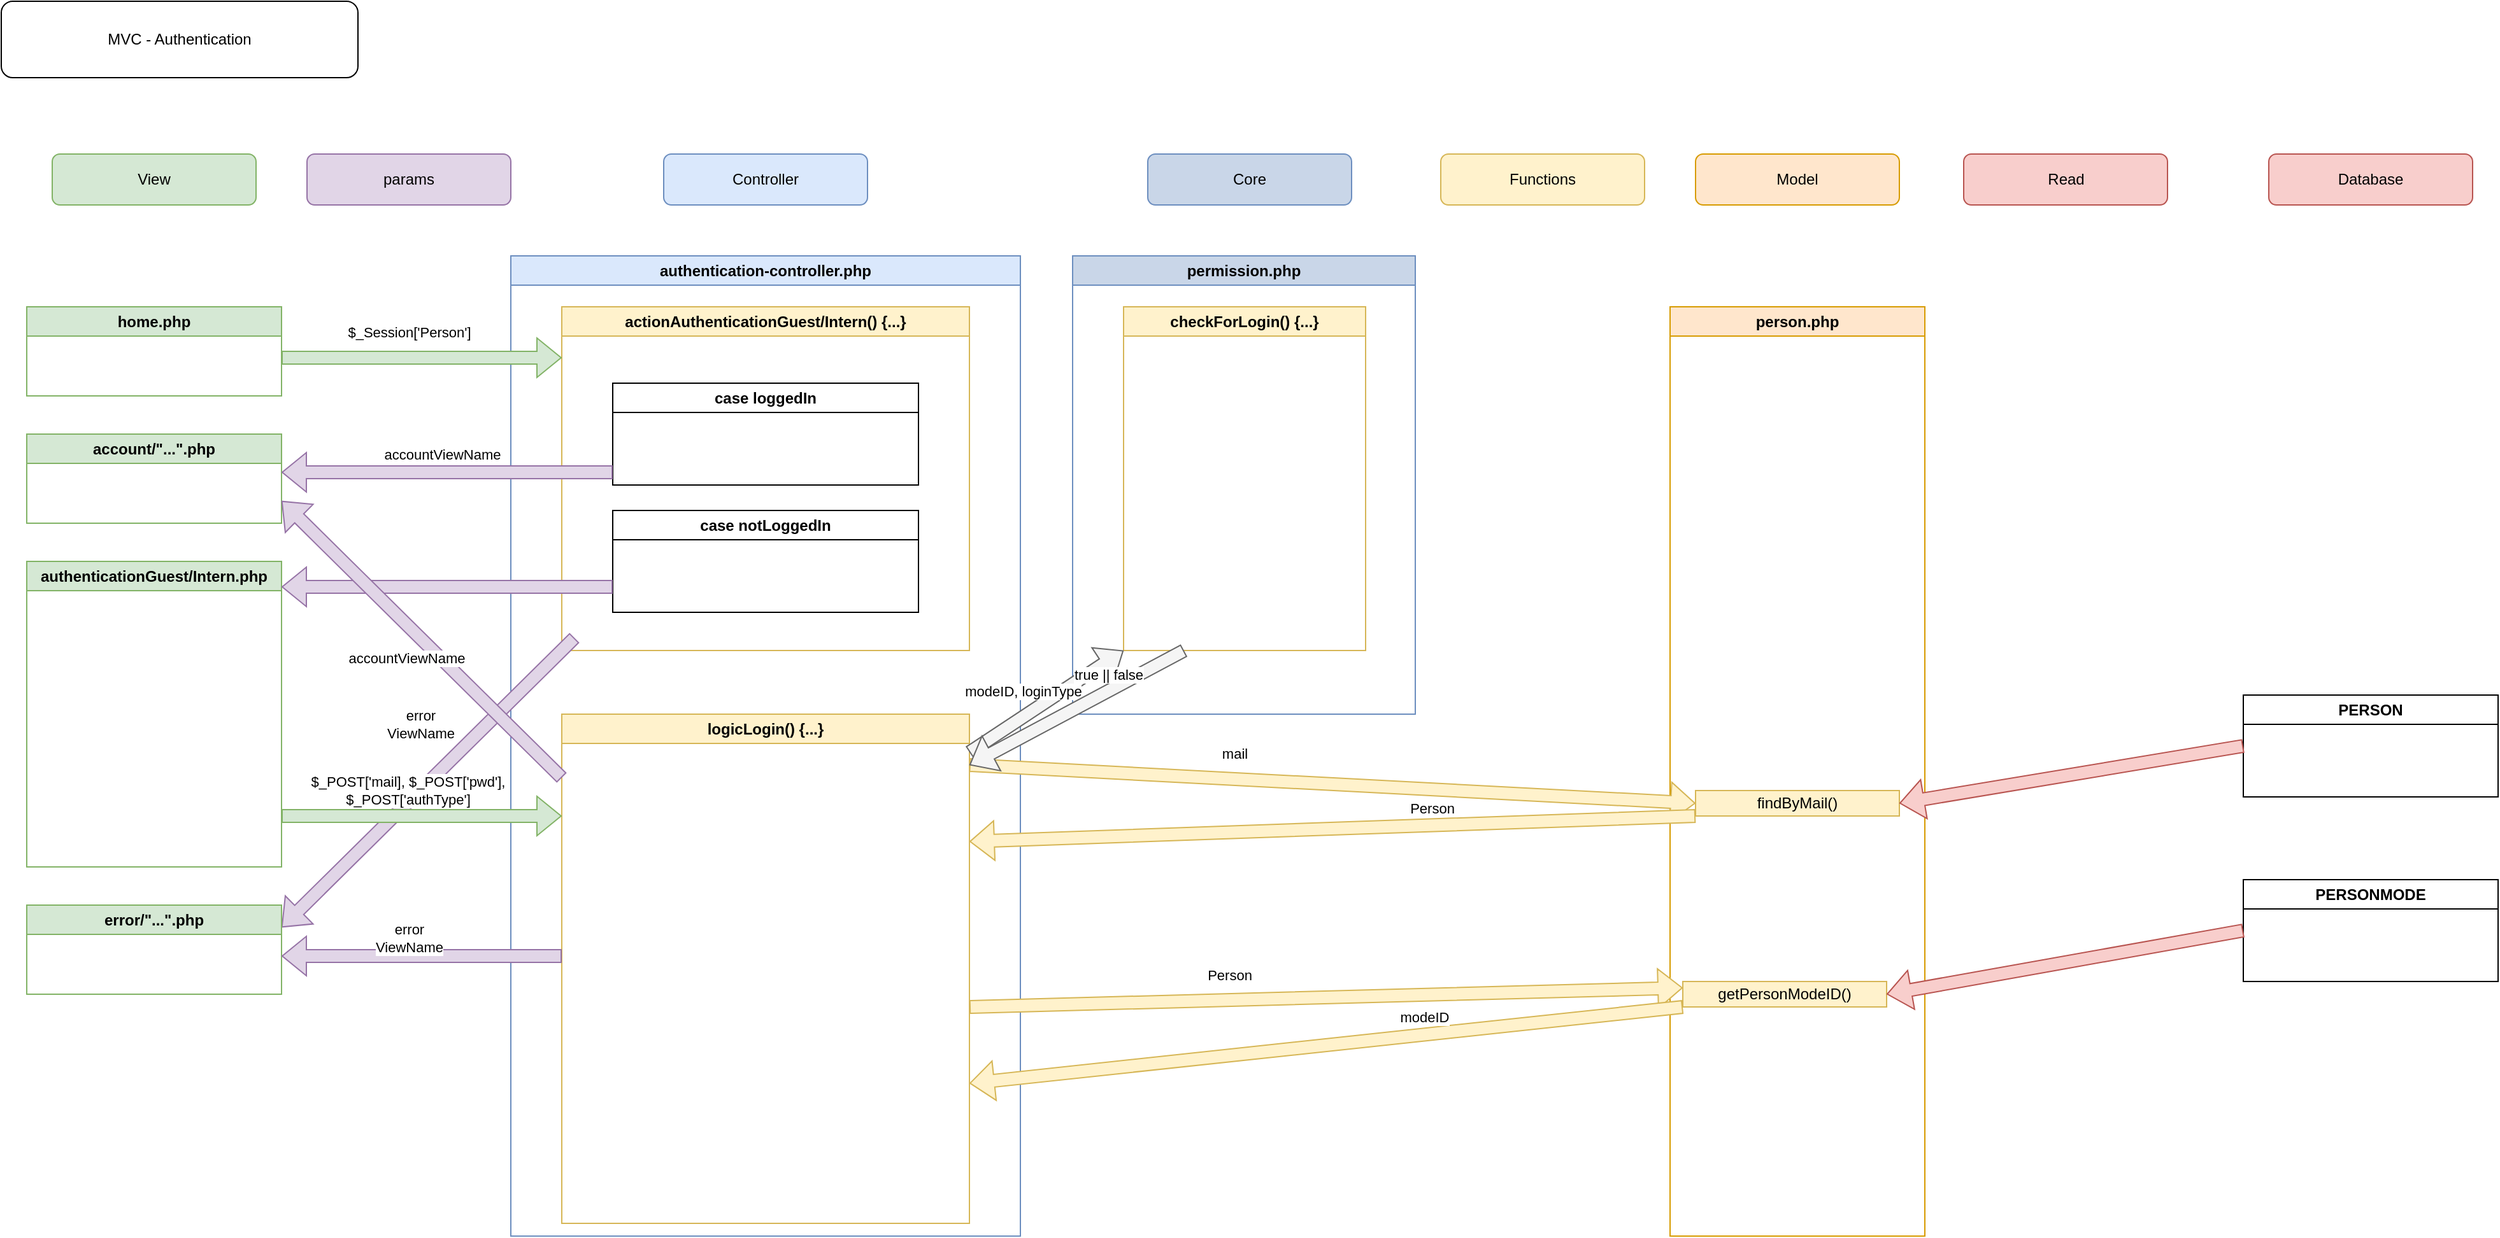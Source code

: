 <mxfile version="18.0.1" type="device"><diagram id="5HtjzYkoWrzihuamlToJ" name="Seite-1"><mxGraphModel dx="670" dy="1588" grid="1" gridSize="10" guides="1" tooltips="1" connect="1" arrows="1" fold="1" page="1" pageScale="1" pageWidth="827" pageHeight="1169" math="0" shadow="0"><root><mxCell id="0"/><mxCell id="1" parent="0"/><mxCell id="R87W-GrKyFtyVpRbaqX9-93" value="View" style="rounded=1;whiteSpace=wrap;html=1;fillColor=#d5e8d4;strokeColor=#82b366;" parent="1" vertex="1"><mxGeometry x="40" y="40" width="160" height="40" as="geometry"/></mxCell><mxCell id="R87W-GrKyFtyVpRbaqX9-94" value="Controller" style="rounded=1;whiteSpace=wrap;html=1;fillColor=#dae8fc;strokeColor=#6c8ebf;" parent="1" vertex="1"><mxGeometry x="520" y="40" width="160" height="40" as="geometry"/></mxCell><mxCell id="R87W-GrKyFtyVpRbaqX9-95" value="Model" style="rounded=1;whiteSpace=wrap;html=1;fillColor=#ffe6cc;strokeColor=#d79b00;" parent="1" vertex="1"><mxGeometry x="1330" y="40" width="160" height="40" as="geometry"/></mxCell><mxCell id="R87W-GrKyFtyVpRbaqX9-96" value="Database" style="rounded=1;whiteSpace=wrap;html=1;fillColor=#f8cecc;strokeColor=#b85450;" parent="1" vertex="1"><mxGeometry x="1780" y="40" width="160" height="40" as="geometry"/></mxCell><mxCell id="R87W-GrKyFtyVpRbaqX9-97" value="home.php" style="swimlane;whiteSpace=wrap;html=1;fillColor=#d5e8d4;strokeColor=#82b366;startSize=23;" parent="1" vertex="1"><mxGeometry x="20" y="160" width="200" height="70" as="geometry"/></mxCell><mxCell id="R87W-GrKyFtyVpRbaqX9-98" value="&lt;span style=&quot;color: rgba(0, 0, 0, 0); font-family: monospace; font-size: 0px; font-weight: 400; text-align: start;&quot;&gt;%3CmxGraphModel%3E%3Croot%3E%3CmxCell%20id%3D%220%22%2F%3E%3CmxCell%20id%3D%221%22%20parent%3D%220%22%2F%3E%3CmxCell%20id%3D%222%22%20value%3D%22actionAuthenticationGuest()%20%7B...%7D%22%20style%3D%22swimlane%3BwhiteSpace%3Dwrap%3Bhtml%3D1%3BfillColor%3D%23fff2cc%3BstrokeColor%3D%23d6b656%3B%22%20vertex%3D%221%22%20parent%3D%221%22%3E%3CmxGeometry%20x%3D%22440%22%20y%3D%22160%22%20width%3D%22320%22%20height%3D%22320%22%20as%3D%22geometry%22%2F%3E%3C%2FmxCell%3E%3CmxCell%20id%3D%223%22%20value%3D%22case%20loggedIn%22%20style%3D%22swimlane%3BwhiteSpace%3Dwrap%3Bhtml%3D1%3B%22%20vertex%3D%221%22%20parent%3D%222%22%3E%3CmxGeometry%20x%3D%2240%22%20y%3D%2240%22%20width%3D%22240%22%20height%3D%2280%22%20as%3D%22geometry%22%2F%3E%3C%2FmxCell%3E%3CmxCell%20id%3D%224%22%20value%3D%22case%20notLoggedIn%22%20style%3D%22swimlane%3BwhiteSpace%3Dwrap%3Bhtml%3D1%3B%22%20vertex%3D%221%22%20parent%3D%222%22%3E%3CmxGeometry%20x%3D%2240%22%20y%3D%22160%22%20width%3D%22240%22%20height%3D%2280%22%20as%3D%22geometry%22%2F%3E%3C%2FmxCell%3E%3C%2Froot%3E%3C%2FmxGraphModel%3E&lt;/span&gt;authenticationGuest/Intern.php" style="swimlane;whiteSpace=wrap;html=1;fillColor=#d5e8d4;strokeColor=#82b366;" parent="1" vertex="1"><mxGeometry x="20" y="360" width="200" height="240" as="geometry"/></mxCell><mxCell id="R87W-GrKyFtyVpRbaqX9-101" value="authentication-controller.php" style="swimlane;whiteSpace=wrap;html=1;fillColor=#dae8fc;strokeColor=#6c8ebf;" parent="1" vertex="1"><mxGeometry x="400" y="120" width="400" height="770" as="geometry"/></mxCell><mxCell id="R87W-GrKyFtyVpRbaqX9-102" value="actionAuthenticationGuest/Intern() {...}" style="swimlane;whiteSpace=wrap;html=1;fillColor=#fff2cc;strokeColor=#d6b656;" parent="R87W-GrKyFtyVpRbaqX9-101" vertex="1"><mxGeometry x="40" y="40" width="320" height="270" as="geometry"/></mxCell><mxCell id="R87W-GrKyFtyVpRbaqX9-103" value="case loggedIn" style="swimlane;whiteSpace=wrap;html=1;" parent="R87W-GrKyFtyVpRbaqX9-102" vertex="1"><mxGeometry x="40" y="60" width="240" height="80" as="geometry"/></mxCell><mxCell id="R87W-GrKyFtyVpRbaqX9-175" value="case notLoggedIn" style="swimlane;whiteSpace=wrap;html=1;" parent="R87W-GrKyFtyVpRbaqX9-102" vertex="1"><mxGeometry x="40" y="160" width="240" height="80" as="geometry"/></mxCell><mxCell id="R87W-GrKyFtyVpRbaqX9-131" value="" style="shape=flexArrow;endArrow=classic;html=1;rounded=0;strokeColor=#9673a6;fillColor=#e1d5e7;" parent="R87W-GrKyFtyVpRbaqX9-101" edge="1"><mxGeometry width="50" height="50" relative="1" as="geometry"><mxPoint x="80.0" y="260" as="sourcePoint"/><mxPoint x="-180" y="260" as="targetPoint"/></mxGeometry></mxCell><mxCell id="R87W-GrKyFtyVpRbaqX9-107" value="logicLogin() {...}" style="swimlane;whiteSpace=wrap;html=1;fillColor=#fff2cc;strokeColor=#d6b656;" parent="R87W-GrKyFtyVpRbaqX9-101" vertex="1"><mxGeometry x="40" y="360" width="320" height="400" as="geometry"/></mxCell><mxCell id="R87W-GrKyFtyVpRbaqX9-201" value="" style="shape=flexArrow;endArrow=classic;html=1;rounded=0;strokeColor=#9673a6;fillColor=#e1d5e7;entryX=1;entryY=0.25;entryDx=0;entryDy=0;" parent="R87W-GrKyFtyVpRbaqX9-101" target="R87W-GrKyFtyVpRbaqX9-198" edge="1"><mxGeometry width="50" height="50" relative="1" as="geometry"><mxPoint x="50" y="300" as="sourcePoint"/><mxPoint x="-170.0" y="300" as="targetPoint"/></mxGeometry></mxCell><mxCell id="R87W-GrKyFtyVpRbaqX9-202" value="error&lt;br&gt;ViewName" style="edgeLabel;html=1;align=center;verticalAlign=middle;resizable=0;points=[];" parent="R87W-GrKyFtyVpRbaqX9-201" vertex="1" connectable="0"><mxGeometry x="-0.273" y="3" relative="1" as="geometry"><mxPoint x="-40" y="-17" as="offset"/></mxGeometry></mxCell><mxCell id="R87W-GrKyFtyVpRbaqX9-191" value="" style="shape=flexArrow;endArrow=classic;html=1;rounded=0;fillColor=#d5e8d4;strokeColor=#82b366;" parent="R87W-GrKyFtyVpRbaqX9-101" edge="1"><mxGeometry width="50" height="50" relative="1" as="geometry"><mxPoint x="-180.0" y="440" as="sourcePoint"/><mxPoint x="40.0" y="440" as="targetPoint"/></mxGeometry></mxCell><mxCell id="R87W-GrKyFtyVpRbaqX9-192" value="$_POST['mail], $_POST['pwd'], &lt;br&gt;$_POST['authType']" style="edgeLabel;html=1;align=center;verticalAlign=middle;resizable=0;points=[];" parent="R87W-GrKyFtyVpRbaqX9-191" vertex="1" connectable="0"><mxGeometry x="-0.273" y="3" relative="1" as="geometry"><mxPoint x="19" y="-17" as="offset"/></mxGeometry></mxCell><mxCell id="R87W-GrKyFtyVpRbaqX9-108" value="" style="shape=flexArrow;endArrow=classic;html=1;rounded=0;fillColor=#d5e8d4;strokeColor=#82b366;" parent="1" edge="1"><mxGeometry width="50" height="50" relative="1" as="geometry"><mxPoint x="220.0" y="200.0" as="sourcePoint"/><mxPoint x="440.0" y="200.0" as="targetPoint"/></mxGeometry></mxCell><mxCell id="R87W-GrKyFtyVpRbaqX9-109" value="$_Session['Person']" style="edgeLabel;html=1;align=center;verticalAlign=middle;resizable=0;points=[];" parent="R87W-GrKyFtyVpRbaqX9-108" vertex="1" connectable="0"><mxGeometry x="-0.273" y="3" relative="1" as="geometry"><mxPoint x="20" y="-17" as="offset"/></mxGeometry></mxCell><mxCell id="R87W-GrKyFtyVpRbaqX9-112" value="person.php" style="swimlane;whiteSpace=wrap;html=1;fillColor=#ffe6cc;strokeColor=#d79b00;" parent="1" vertex="1"><mxGeometry x="1310" y="160" width="200" height="730" as="geometry"/></mxCell><mxCell id="R87W-GrKyFtyVpRbaqX9-113" value="findByMail()" style="rounded=0;whiteSpace=wrap;html=1;fillColor=#fff2cc;strokeColor=#d6b656;" parent="R87W-GrKyFtyVpRbaqX9-112" vertex="1"><mxGeometry x="20" y="380" width="160" height="20" as="geometry"/></mxCell><mxCell id="R87W-GrKyFtyVpRbaqX9-120" style="edgeStyle=orthogonalEdgeStyle;rounded=0;orthogonalLoop=1;jettySize=auto;html=1;exitX=0.5;exitY=1;exitDx=0;exitDy=0;" parent="R87W-GrKyFtyVpRbaqX9-112" edge="1"><mxGeometry relative="1" as="geometry"><mxPoint x="100" y="210.0" as="sourcePoint"/><mxPoint x="100" y="210.0" as="targetPoint"/></mxGeometry></mxCell><mxCell id="R87W-GrKyFtyVpRbaqX9-195" value="getPersonModeID()" style="rounded=0;whiteSpace=wrap;html=1;fillColor=#fff2cc;strokeColor=#d6b656;" parent="R87W-GrKyFtyVpRbaqX9-112" vertex="1"><mxGeometry x="10" y="530" width="160" height="20" as="geometry"/></mxCell><mxCell id="R87W-GrKyFtyVpRbaqX9-135" value="PERSON" style="swimlane;whiteSpace=wrap;html=1;startSize=23;" parent="1" vertex="1"><mxGeometry x="1760" y="465" width="200" height="80" as="geometry"/></mxCell><mxCell id="R87W-GrKyFtyVpRbaqX9-139" value="PERSONMODE" style="swimlane;whiteSpace=wrap;html=1;" parent="1" vertex="1"><mxGeometry x="1760" y="610" width="200" height="80" as="geometry"/></mxCell><mxCell id="R87W-GrKyFtyVpRbaqX9-158" style="edgeStyle=orthogonalEdgeStyle;rounded=0;orthogonalLoop=1;jettySize=auto;html=1;exitX=0;exitY=0.5;exitDx=0;exitDy=0;entryX=0.116;entryY=1.079;entryDx=0;entryDy=0;entryPerimeter=0;strokeWidth=2;startArrow=none;startFill=0;endArrow=classic;endFill=1;fillColor=#f8cecc;strokeColor=#b85450;" parent="1" edge="1"><mxGeometry relative="1" as="geometry"><mxPoint x="1483.2" y="871.58" as="targetPoint"/></mxGeometry></mxCell><mxCell id="R87W-GrKyFtyVpRbaqX9-160" style="edgeStyle=orthogonalEdgeStyle;rounded=0;orthogonalLoop=1;jettySize=auto;html=1;exitX=0;exitY=0.5;exitDx=0;exitDy=0;entryX=0.116;entryY=1.045;entryDx=0;entryDy=0;entryPerimeter=0;strokeWidth=2;startArrow=none;startFill=0;endArrow=classic;endFill=1;fillColor=#f8cecc;strokeColor=#b85450;" parent="1" edge="1"><mxGeometry relative="1" as="geometry"><mxPoint x="1483.2" y="870.9" as="targetPoint"/></mxGeometry></mxCell><mxCell id="R87W-GrKyFtyVpRbaqX9-172" value="Functions" style="rounded=1;whiteSpace=wrap;html=1;fillColor=#fff2cc;strokeColor=#d6b656;" parent="1" vertex="1"><mxGeometry x="1130" y="40" width="160" height="40" as="geometry"/></mxCell><mxCell id="R87W-GrKyFtyVpRbaqX9-173" value="MVC - Authentication" style="rounded=1;whiteSpace=wrap;html=1;" parent="1" vertex="1"><mxGeometry y="-80" width="280" height="60" as="geometry"/></mxCell><mxCell id="R87W-GrKyFtyVpRbaqX9-174" value="params" style="rounded=1;whiteSpace=wrap;html=1;fillColor=#e1d5e7;strokeColor=#9673a6;" parent="1" vertex="1"><mxGeometry x="240" y="40" width="160" height="40" as="geometry"/></mxCell><mxCell id="R87W-GrKyFtyVpRbaqX9-181" value="account/&quot;...&quot;.php" style="swimlane;whiteSpace=wrap;html=1;fillColor=#d5e8d4;strokeColor=#82b366;startSize=23;" parent="1" vertex="1"><mxGeometry x="20" y="260" width="200" height="70" as="geometry"/></mxCell><mxCell id="R87W-GrKyFtyVpRbaqX9-182" value="" style="shape=flexArrow;endArrow=classic;html=1;rounded=0;strokeColor=#9673a6;fillColor=#e1d5e7;" parent="1" edge="1"><mxGeometry width="50" height="50" relative="1" as="geometry"><mxPoint x="480" y="290" as="sourcePoint"/><mxPoint x="220.0" y="290" as="targetPoint"/></mxGeometry></mxCell><mxCell id="R87W-GrKyFtyVpRbaqX9-183" value="accountViewName" style="edgeLabel;html=1;align=center;verticalAlign=middle;resizable=0;points=[];" parent="R87W-GrKyFtyVpRbaqX9-182" vertex="1" connectable="0"><mxGeometry x="-0.273" y="3" relative="1" as="geometry"><mxPoint x="-40" y="-17" as="offset"/></mxGeometry></mxCell><mxCell id="R87W-GrKyFtyVpRbaqX9-193" value="" style="shape=flexArrow;endArrow=classic;html=1;rounded=0;strokeColor=#9673a6;fillColor=#e1d5e7;entryX=1;entryY=0.75;entryDx=0;entryDy=0;" parent="1" target="R87W-GrKyFtyVpRbaqX9-181" edge="1"><mxGeometry width="50" height="50" relative="1" as="geometry"><mxPoint x="440" y="530" as="sourcePoint"/><mxPoint x="230.0" y="300" as="targetPoint"/></mxGeometry></mxCell><mxCell id="R87W-GrKyFtyVpRbaqX9-194" value="accountViewName" style="edgeLabel;html=1;align=center;verticalAlign=middle;resizable=0;points=[];" parent="R87W-GrKyFtyVpRbaqX9-193" vertex="1" connectable="0"><mxGeometry x="-0.273" y="3" relative="1" as="geometry"><mxPoint x="-40" y="-17" as="offset"/></mxGeometry></mxCell><mxCell id="R87W-GrKyFtyVpRbaqX9-196" value="" style="shape=flexArrow;endArrow=classic;html=1;rounded=0;entryX=1;entryY=0.5;entryDx=0;entryDy=0;fillColor=#f8cecc;strokeColor=#b85450;exitX=0;exitY=0.5;exitDx=0;exitDy=0;" parent="1" target="R87W-GrKyFtyVpRbaqX9-195" edge="1" source="R87W-GrKyFtyVpRbaqX9-139"><mxGeometry width="50" height="50" relative="1" as="geometry"><mxPoint x="1760" y="240" as="sourcePoint"/><mxPoint x="1460" y="310" as="targetPoint"/></mxGeometry></mxCell><mxCell id="R87W-GrKyFtyVpRbaqX9-198" value="error/&quot;...&quot;.php" style="swimlane;whiteSpace=wrap;html=1;fillColor=#d5e8d4;strokeColor=#82b366;startSize=23;" parent="1" vertex="1"><mxGeometry x="20" y="630" width="200" height="70" as="geometry"/></mxCell><mxCell id="R87W-GrKyFtyVpRbaqX9-199" value="" style="shape=flexArrow;endArrow=classic;html=1;rounded=0;strokeColor=#9673a6;fillColor=#e1d5e7;" parent="1" edge="1"><mxGeometry width="50" height="50" relative="1" as="geometry"><mxPoint x="440" y="670" as="sourcePoint"/><mxPoint x="220.0" y="670" as="targetPoint"/></mxGeometry></mxCell><mxCell id="R87W-GrKyFtyVpRbaqX9-200" value="error&lt;br&gt;ViewName" style="edgeLabel;html=1;align=center;verticalAlign=middle;resizable=0;points=[];" parent="R87W-GrKyFtyVpRbaqX9-199" vertex="1" connectable="0"><mxGeometry x="-0.273" y="3" relative="1" as="geometry"><mxPoint x="-40" y="-17" as="offset"/></mxGeometry></mxCell><mxCell id="R87W-GrKyFtyVpRbaqX9-213" value="" style="shape=flexArrow;endArrow=classic;html=1;rounded=0;fillColor=#fff2cc;strokeColor=#d6b656;entryX=0;entryY=0.5;entryDx=0;entryDy=0;" parent="1" target="R87W-GrKyFtyVpRbaqX9-113" edge="1"><mxGeometry width="50" height="50" relative="1" as="geometry"><mxPoint x="760" y="520" as="sourcePoint"/><mxPoint x="810" y="750" as="targetPoint"/></mxGeometry></mxCell><mxCell id="R87W-GrKyFtyVpRbaqX9-214" value="mail" style="edgeLabel;html=1;align=center;verticalAlign=middle;resizable=0;points=[];" parent="R87W-GrKyFtyVpRbaqX9-213" vertex="1" connectable="0"><mxGeometry x="-0.273" y="3" relative="1" as="geometry"><mxPoint y="-17" as="offset"/></mxGeometry></mxCell><mxCell id="R87W-GrKyFtyVpRbaqX9-211" value="" style="shape=flexArrow;endArrow=classic;html=1;rounded=0;fillColor=#fff2cc;strokeColor=#d6b656;exitX=0;exitY=1;exitDx=0;exitDy=0;entryX=1;entryY=0.25;entryDx=0;entryDy=0;" parent="1" source="R87W-GrKyFtyVpRbaqX9-113" target="R87W-GrKyFtyVpRbaqX9-107" edge="1"><mxGeometry width="50" height="50" relative="1" as="geometry"><mxPoint x="1000" y="440" as="sourcePoint"/><mxPoint x="760" y="440" as="targetPoint"/></mxGeometry></mxCell><mxCell id="R87W-GrKyFtyVpRbaqX9-212" value="Person" style="edgeLabel;html=1;align=center;verticalAlign=middle;resizable=0;points=[];" parent="R87W-GrKyFtyVpRbaqX9-211" vertex="1" connectable="0"><mxGeometry x="-0.273" y="3" relative="1" as="geometry"><mxPoint y="-17" as="offset"/></mxGeometry></mxCell><mxCell id="R87W-GrKyFtyVpRbaqX9-218" value="" style="shape=flexArrow;endArrow=classic;html=1;rounded=0;fillColor=#fff2cc;strokeColor=#d6b656;entryX=0;entryY=0.25;entryDx=0;entryDy=0;" parent="1" edge="1" target="R87W-GrKyFtyVpRbaqX9-195"><mxGeometry width="50" height="50" relative="1" as="geometry"><mxPoint x="760" y="710" as="sourcePoint"/><mxPoint x="1000" y="430" as="targetPoint"/></mxGeometry></mxCell><mxCell id="R87W-GrKyFtyVpRbaqX9-219" value="Person" style="edgeLabel;html=1;align=center;verticalAlign=middle;resizable=0;points=[];" parent="R87W-GrKyFtyVpRbaqX9-218" vertex="1" connectable="0"><mxGeometry x="-0.273" y="3" relative="1" as="geometry"><mxPoint y="-17" as="offset"/></mxGeometry></mxCell><mxCell id="R87W-GrKyFtyVpRbaqX9-216" value="" style="shape=flexArrow;endArrow=classic;html=1;rounded=0;fillColor=#fff2cc;strokeColor=#d6b656;exitX=0;exitY=1;exitDx=0;exitDy=0;entryX=1;entryY=0.25;entryDx=0;entryDy=0;" parent="1" edge="1" source="R87W-GrKyFtyVpRbaqX9-195"><mxGeometry width="50" height="50" relative="1" as="geometry"><mxPoint x="1000" y="440" as="sourcePoint"/><mxPoint x="760" y="770" as="targetPoint"/></mxGeometry></mxCell><mxCell id="R87W-GrKyFtyVpRbaqX9-217" value="modeID" style="edgeLabel;html=1;align=center;verticalAlign=middle;resizable=0;points=[];" parent="R87W-GrKyFtyVpRbaqX9-216" vertex="1" connectable="0"><mxGeometry x="-0.273" y="3" relative="1" as="geometry"><mxPoint y="-17" as="offset"/></mxGeometry></mxCell><mxCell id="R87W-GrKyFtyVpRbaqX9-220" value="Read" style="rounded=1;whiteSpace=wrap;html=1;fillColor=#f8cecc;strokeColor=#b85450;" parent="1" vertex="1"><mxGeometry x="1540.5" y="40" width="160" height="40" as="geometry"/></mxCell><mxCell id="R87W-GrKyFtyVpRbaqX9-118" value="" style="shape=flexArrow;endArrow=classic;html=1;rounded=0;entryX=1;entryY=0.5;entryDx=0;entryDy=0;fillColor=#f8cecc;strokeColor=#b85450;exitX=0;exitY=0.5;exitDx=0;exitDy=0;" parent="1" target="R87W-GrKyFtyVpRbaqX9-113" edge="1" source="R87W-GrKyFtyVpRbaqX9-135"><mxGeometry width="50" height="50" relative="1" as="geometry"><mxPoint x="1790" y="170" as="sourcePoint"/><mxPoint x="1210" y="239.66" as="targetPoint"/></mxGeometry></mxCell><mxCell id="mfRjvdD0GQfaNWEzmtvd-3" value="Core" style="rounded=1;whiteSpace=wrap;html=1;fillColor=#C9D6E8;strokeColor=#6c8ebf;" vertex="1" parent="1"><mxGeometry x="900" y="40" width="160" height="40" as="geometry"/></mxCell><mxCell id="mfRjvdD0GQfaNWEzmtvd-4" value="permission.php" style="swimlane;whiteSpace=wrap;html=1;fillColor=#C9D6E8;strokeColor=#6c8ebf;" vertex="1" parent="1"><mxGeometry x="841" y="120" width="269" height="360" as="geometry"/></mxCell><mxCell id="mfRjvdD0GQfaNWEzmtvd-5" value="checkForLogin() {...}" style="swimlane;whiteSpace=wrap;html=1;fillColor=#fff2cc;strokeColor=#d6b656;" vertex="1" parent="mfRjvdD0GQfaNWEzmtvd-4"><mxGeometry x="40" y="40" width="190" height="270" as="geometry"/></mxCell><mxCell id="mfRjvdD0GQfaNWEzmtvd-14" value="" style="shape=flexArrow;endArrow=classic;html=1;rounded=0;fillColor=#f5f5f5;strokeColor=#666666;entryX=0;entryY=1;entryDx=0;entryDy=0;" edge="1" parent="1" target="mfRjvdD0GQfaNWEzmtvd-5"><mxGeometry width="50" height="50" relative="1" as="geometry"><mxPoint x="760" y="510" as="sourcePoint"/><mxPoint x="1340" y="560" as="targetPoint"/></mxGeometry></mxCell><mxCell id="mfRjvdD0GQfaNWEzmtvd-15" value="modeID, loginType" style="edgeLabel;html=1;align=center;verticalAlign=middle;resizable=0;points=[];" vertex="1" connectable="0" parent="mfRjvdD0GQfaNWEzmtvd-14"><mxGeometry x="-0.273" y="3" relative="1" as="geometry"><mxPoint y="-17" as="offset"/></mxGeometry></mxCell><mxCell id="mfRjvdD0GQfaNWEzmtvd-18" value="" style="shape=flexArrow;endArrow=classic;html=1;rounded=0;fillColor=#f5f5f5;strokeColor=#666666;exitX=0.25;exitY=1;exitDx=0;exitDy=0;" edge="1" parent="1" source="mfRjvdD0GQfaNWEzmtvd-5"><mxGeometry width="50" height="50" relative="1" as="geometry"><mxPoint x="810" y="550" as="sourcePoint"/><mxPoint x="760" y="520" as="targetPoint"/></mxGeometry></mxCell><mxCell id="mfRjvdD0GQfaNWEzmtvd-19" value="true || false" style="edgeLabel;html=1;align=center;verticalAlign=middle;resizable=0;points=[];" vertex="1" connectable="0" parent="mfRjvdD0GQfaNWEzmtvd-18"><mxGeometry x="-0.273" y="3" relative="1" as="geometry"><mxPoint y="-17" as="offset"/></mxGeometry></mxCell></root></mxGraphModel></diagram></mxfile>